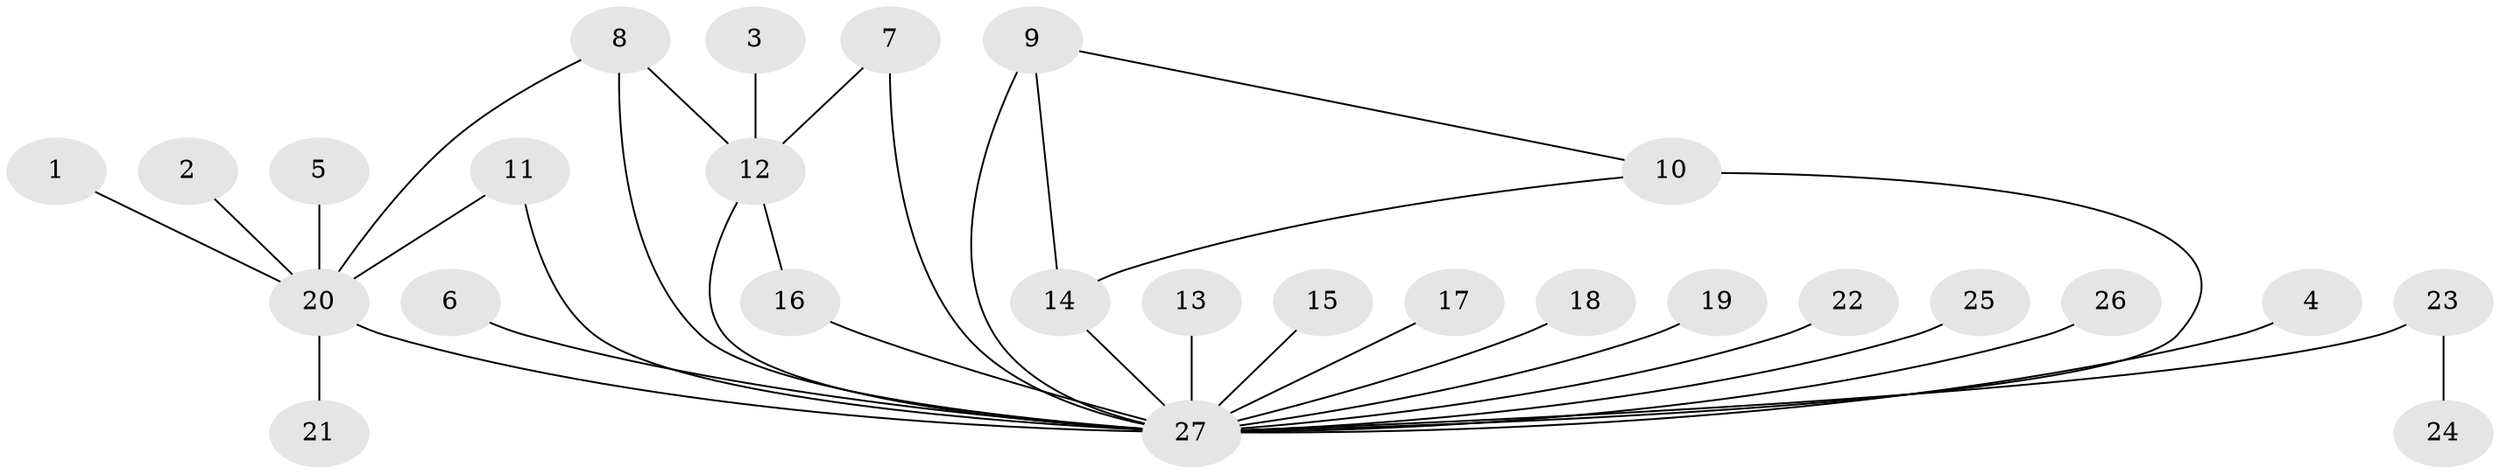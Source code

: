 // original degree distribution, {6: 0.037037037037037035, 24: 0.018518518518518517, 4: 0.037037037037037035, 1: 0.48148148148148145, 3: 0.16666666666666666, 10: 0.018518518518518517, 2: 0.18518518518518517, 7: 0.018518518518518517, 5: 0.037037037037037035}
// Generated by graph-tools (version 1.1) at 2025/49/03/09/25 03:49:58]
// undirected, 27 vertices, 34 edges
graph export_dot {
graph [start="1"]
  node [color=gray90,style=filled];
  1;
  2;
  3;
  4;
  5;
  6;
  7;
  8;
  9;
  10;
  11;
  12;
  13;
  14;
  15;
  16;
  17;
  18;
  19;
  20;
  21;
  22;
  23;
  24;
  25;
  26;
  27;
  1 -- 20 [weight=1.0];
  2 -- 20 [weight=1.0];
  3 -- 12 [weight=1.0];
  4 -- 27 [weight=1.0];
  5 -- 20 [weight=1.0];
  6 -- 27 [weight=1.0];
  7 -- 12 [weight=1.0];
  7 -- 27 [weight=2.0];
  8 -- 12 [weight=1.0];
  8 -- 20 [weight=1.0];
  8 -- 27 [weight=2.0];
  9 -- 10 [weight=1.0];
  9 -- 14 [weight=1.0];
  9 -- 27 [weight=2.0];
  10 -- 14 [weight=1.0];
  10 -- 27 [weight=2.0];
  11 -- 20 [weight=1.0];
  11 -- 27 [weight=1.0];
  12 -- 16 [weight=1.0];
  12 -- 27 [weight=1.0];
  13 -- 27 [weight=1.0];
  14 -- 27 [weight=1.0];
  15 -- 27 [weight=1.0];
  16 -- 27 [weight=1.0];
  17 -- 27 [weight=1.0];
  18 -- 27 [weight=1.0];
  19 -- 27 [weight=1.0];
  20 -- 21 [weight=1.0];
  20 -- 27 [weight=1.0];
  22 -- 27 [weight=1.0];
  23 -- 24 [weight=1.0];
  23 -- 27 [weight=2.0];
  25 -- 27 [weight=1.0];
  26 -- 27 [weight=1.0];
}
